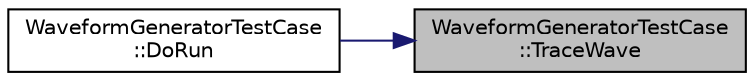 digraph "WaveformGeneratorTestCase::TraceWave"
{
 // LATEX_PDF_SIZE
  edge [fontname="Helvetica",fontsize="10",labelfontname="Helvetica",labelfontsize="10"];
  node [fontname="Helvetica",fontsize="10",shape=record];
  rankdir="RL";
  Node1 [label="WaveformGeneratorTestCase\l::TraceWave",height=0.2,width=0.4,color="black", fillcolor="grey75", style="filled", fontcolor="black",tooltip=" "];
  Node1 -> Node2 [dir="back",color="midnightblue",fontsize="10",style="solid",fontname="Helvetica"];
  Node2 [label="WaveformGeneratorTestCase\l::DoRun",height=0.2,width=0.4,color="black", fillcolor="white", style="filled",URL="$class_waveform_generator_test_case.html#afc4a2a06f2340f858d030d1b3b5056f3",tooltip="Implementation to actually run this TestCase."];
}
